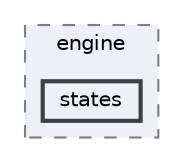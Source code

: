 digraph "techstorm/engine/states"
{
 // LATEX_PDF_SIZE
  bgcolor="transparent";
  edge [fontname=Helvetica,fontsize=10,labelfontname=Helvetica,labelfontsize=10];
  node [fontname=Helvetica,fontsize=10,shape=box,height=0.2,width=0.4];
  compound=true
  subgraph clusterdir_f0215e67d3150ee964ca241625d804af {
    graph [ bgcolor="#edf0f7", pencolor="grey50", label="engine", fontname=Helvetica,fontsize=10 style="filled,dashed", URL="dir_f0215e67d3150ee964ca241625d804af.html",tooltip=""]
  dir_91bc737e29b0b41adf7bdc3c7ccbf897 [label="states", fillcolor="#edf0f7", color="grey25", style="filled,bold", URL="dir_91bc737e29b0b41adf7bdc3c7ccbf897.html",tooltip=""];
  }
}
